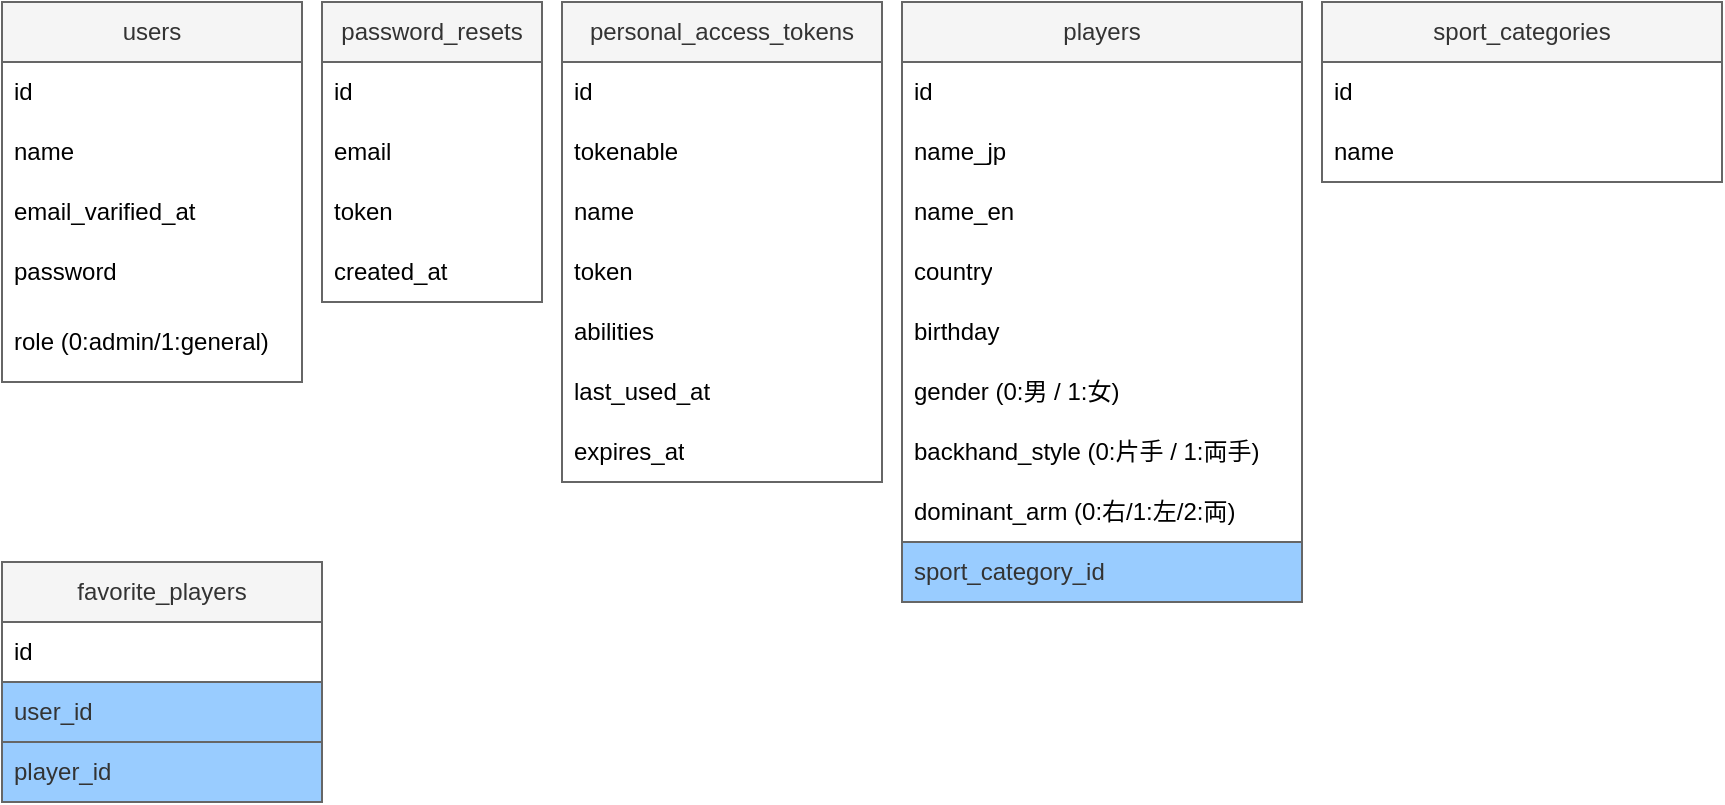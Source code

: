 <mxfile>
    <diagram id="KUt-hgRuFy8eg9zBYdGL" name="ページ1">
        <mxGraphModel dx="800" dy="1131" grid="1" gridSize="10" guides="1" tooltips="1" connect="1" arrows="1" fold="1" page="1" pageScale="1" pageWidth="827" pageHeight="1169" background="#ffffff" math="0" shadow="0">
            <root>
                <mxCell id="0"/>
                <mxCell id="1" parent="0"/>
                <mxCell id="7" value="users" style="swimlane;fontStyle=0;childLayout=stackLayout;horizontal=1;startSize=30;horizontalStack=0;resizeParent=1;resizeParentMax=0;resizeLast=0;collapsible=1;marginBottom=0;whiteSpace=wrap;html=1;fillStyle=auto;labelBackgroundColor=none;fillColor=#f5f5f5;fontColor=#333333;strokeColor=#666666;" parent="1" vertex="1">
                    <mxGeometry x="10" y="80" width="150" height="190" as="geometry"/>
                </mxCell>
                <mxCell id="8" value="id" style="text;strokeColor=none;fillColor=none;align=left;verticalAlign=middle;spacingLeft=4;spacingRight=4;overflow=hidden;points=[[0,0.5],[1,0.5]];portConstraint=eastwest;rotatable=0;whiteSpace=wrap;html=1;fontColor=#000000;" parent="7" vertex="1">
                    <mxGeometry y="30" width="150" height="30" as="geometry"/>
                </mxCell>
                <mxCell id="9" value="name" style="text;strokeColor=none;fillColor=none;align=left;verticalAlign=middle;spacingLeft=4;spacingRight=4;overflow=hidden;points=[[0,0.5],[1,0.5]];portConstraint=eastwest;rotatable=0;whiteSpace=wrap;html=1;fontColor=#000000;" parent="7" vertex="1">
                    <mxGeometry y="60" width="150" height="30" as="geometry"/>
                </mxCell>
                <mxCell id="12" value="email_varified_at" style="text;strokeColor=none;fillColor=none;align=left;verticalAlign=middle;spacingLeft=4;spacingRight=4;overflow=hidden;points=[[0,0.5],[1,0.5]];portConstraint=eastwest;rotatable=0;whiteSpace=wrap;html=1;fontColor=#000000;" parent="7" vertex="1">
                    <mxGeometry y="90" width="150" height="30" as="geometry"/>
                </mxCell>
                <mxCell id="11" value="password" style="text;strokeColor=none;fillColor=none;align=left;verticalAlign=middle;spacingLeft=4;spacingRight=4;overflow=hidden;points=[[0,0.5],[1,0.5]];portConstraint=eastwest;rotatable=0;whiteSpace=wrap;html=1;fontColor=#000000;" parent="7" vertex="1">
                    <mxGeometry y="120" width="150" height="30" as="geometry"/>
                </mxCell>
                <mxCell id="13" value="role (0:admin/1:general)" style="text;strokeColor=none;fillColor=none;align=left;verticalAlign=middle;spacingLeft=4;spacingRight=4;overflow=hidden;points=[[0,0.5],[1,0.5]];portConstraint=eastwest;rotatable=0;whiteSpace=wrap;html=1;fontColor=#000000;" parent="7" vertex="1">
                    <mxGeometry y="150" width="150" height="40" as="geometry"/>
                </mxCell>
                <mxCell id="14" value="password_resets" style="swimlane;fontStyle=0;childLayout=stackLayout;horizontal=1;startSize=30;horizontalStack=0;resizeParent=1;resizeParentMax=0;resizeLast=0;collapsible=1;marginBottom=0;whiteSpace=wrap;html=1;fillStyle=auto;labelBackgroundColor=none;fillColor=#f5f5f5;fontColor=#333333;strokeColor=#666666;" parent="1" vertex="1">
                    <mxGeometry x="170" y="80" width="110" height="150" as="geometry"/>
                </mxCell>
                <mxCell id="15" value="id" style="text;strokeColor=none;fillColor=none;align=left;verticalAlign=middle;spacingLeft=4;spacingRight=4;overflow=hidden;points=[[0,0.5],[1,0.5]];portConstraint=eastwest;rotatable=0;whiteSpace=wrap;html=1;fontColor=#000000;" parent="14" vertex="1">
                    <mxGeometry y="30" width="110" height="30" as="geometry"/>
                </mxCell>
                <mxCell id="16" value="email" style="text;strokeColor=none;fillColor=none;align=left;verticalAlign=middle;spacingLeft=4;spacingRight=4;overflow=hidden;points=[[0,0.5],[1,0.5]];portConstraint=eastwest;rotatable=0;whiteSpace=wrap;html=1;fontColor=#000000;" parent="14" vertex="1">
                    <mxGeometry y="60" width="110" height="30" as="geometry"/>
                </mxCell>
                <mxCell id="17" value="token" style="text;strokeColor=none;fillColor=none;align=left;verticalAlign=middle;spacingLeft=4;spacingRight=4;overflow=hidden;points=[[0,0.5],[1,0.5]];portConstraint=eastwest;rotatable=0;whiteSpace=wrap;html=1;fontColor=#000000;" parent="14" vertex="1">
                    <mxGeometry y="90" width="110" height="30" as="geometry"/>
                </mxCell>
                <mxCell id="18" value="created_at" style="text;strokeColor=none;fillColor=none;align=left;verticalAlign=middle;spacingLeft=4;spacingRight=4;overflow=hidden;points=[[0,0.5],[1,0.5]];portConstraint=eastwest;rotatable=0;whiteSpace=wrap;html=1;fontColor=#000000;" parent="14" vertex="1">
                    <mxGeometry y="120" width="110" height="30" as="geometry"/>
                </mxCell>
                <mxCell id="20" value="personal_access_tokens" style="swimlane;fontStyle=0;childLayout=stackLayout;horizontal=1;startSize=30;horizontalStack=0;resizeParent=1;resizeParentMax=0;resizeLast=0;collapsible=1;marginBottom=0;whiteSpace=wrap;html=1;fillStyle=auto;labelBackgroundColor=none;fillColor=#f5f5f5;fontColor=#333333;strokeColor=#666666;" parent="1" vertex="1">
                    <mxGeometry x="290" y="80" width="160" height="240" as="geometry"/>
                </mxCell>
                <mxCell id="21" value="id" style="text;strokeColor=none;fillColor=none;align=left;verticalAlign=middle;spacingLeft=4;spacingRight=4;overflow=hidden;points=[[0,0.5],[1,0.5]];portConstraint=eastwest;rotatable=0;whiteSpace=wrap;html=1;fontColor=#000000;" parent="20" vertex="1">
                    <mxGeometry y="30" width="160" height="30" as="geometry"/>
                </mxCell>
                <mxCell id="22" value="tokenable" style="text;strokeColor=none;fillColor=none;align=left;verticalAlign=middle;spacingLeft=4;spacingRight=4;overflow=hidden;points=[[0,0.5],[1,0.5]];portConstraint=eastwest;rotatable=0;whiteSpace=wrap;html=1;fontColor=#000000;" parent="20" vertex="1">
                    <mxGeometry y="60" width="160" height="30" as="geometry"/>
                </mxCell>
                <mxCell id="24" value="name" style="text;strokeColor=none;fillColor=none;align=left;verticalAlign=middle;spacingLeft=4;spacingRight=4;overflow=hidden;points=[[0,0.5],[1,0.5]];portConstraint=eastwest;rotatable=0;whiteSpace=wrap;html=1;fontColor=#000000;" parent="20" vertex="1">
                    <mxGeometry y="90" width="160" height="30" as="geometry"/>
                </mxCell>
                <mxCell id="27" value="token" style="text;strokeColor=none;fillColor=none;align=left;verticalAlign=middle;spacingLeft=4;spacingRight=4;overflow=hidden;points=[[0,0.5],[1,0.5]];portConstraint=eastwest;rotatable=0;whiteSpace=wrap;html=1;fontColor=#000000;" parent="20" vertex="1">
                    <mxGeometry y="120" width="160" height="30" as="geometry"/>
                </mxCell>
                <mxCell id="23" value="abilities" style="text;strokeColor=none;fillColor=none;align=left;verticalAlign=middle;spacingLeft=4;spacingRight=4;overflow=hidden;points=[[0,0.5],[1,0.5]];portConstraint=eastwest;rotatable=0;whiteSpace=wrap;html=1;fontColor=#000000;" parent="20" vertex="1">
                    <mxGeometry y="150" width="160" height="30" as="geometry"/>
                </mxCell>
                <mxCell id="28" value="last_used_at" style="text;strokeColor=none;fillColor=none;align=left;verticalAlign=middle;spacingLeft=4;spacingRight=4;overflow=hidden;points=[[0,0.5],[1,0.5]];portConstraint=eastwest;rotatable=0;whiteSpace=wrap;html=1;fontColor=#000000;" parent="20" vertex="1">
                    <mxGeometry y="180" width="160" height="30" as="geometry"/>
                </mxCell>
                <mxCell id="29" value="expires_at" style="text;strokeColor=none;fillColor=none;align=left;verticalAlign=middle;spacingLeft=4;spacingRight=4;overflow=hidden;points=[[0,0.5],[1,0.5]];portConstraint=eastwest;rotatable=0;whiteSpace=wrap;html=1;fontColor=#000000;" parent="20" vertex="1">
                    <mxGeometry y="210" width="160" height="30" as="geometry"/>
                </mxCell>
                <mxCell id="30" value="players" style="swimlane;fontStyle=0;childLayout=stackLayout;horizontal=1;startSize=30;horizontalStack=0;resizeParent=1;resizeParentMax=0;resizeLast=0;collapsible=1;marginBottom=0;whiteSpace=wrap;html=1;fillStyle=auto;labelBackgroundColor=none;fillColor=#f5f5f5;fontColor=#333333;strokeColor=#666666;" parent="1" vertex="1">
                    <mxGeometry x="460" y="80" width="200" height="300" as="geometry"/>
                </mxCell>
                <mxCell id="31" value="id" style="text;strokeColor=none;fillColor=none;align=left;verticalAlign=middle;spacingLeft=4;spacingRight=4;overflow=hidden;points=[[0,0.5],[1,0.5]];portConstraint=eastwest;rotatable=0;whiteSpace=wrap;html=1;fontColor=#000000;" parent="30" vertex="1">
                    <mxGeometry y="30" width="200" height="30" as="geometry"/>
                </mxCell>
                <mxCell id="32" value="name_jp" style="text;strokeColor=none;fillColor=none;align=left;verticalAlign=middle;spacingLeft=4;spacingRight=4;overflow=hidden;points=[[0,0.5],[1,0.5]];portConstraint=eastwest;rotatable=0;whiteSpace=wrap;html=1;fontColor=#000000;" parent="30" vertex="1">
                    <mxGeometry y="60" width="200" height="30" as="geometry"/>
                </mxCell>
                <mxCell id="33" value="name_en" style="text;strokeColor=none;fillColor=none;align=left;verticalAlign=middle;spacingLeft=4;spacingRight=4;overflow=hidden;points=[[0,0.5],[1,0.5]];portConstraint=eastwest;rotatable=0;whiteSpace=wrap;html=1;fontColor=#000000;" parent="30" vertex="1">
                    <mxGeometry y="90" width="200" height="30" as="geometry"/>
                </mxCell>
                <mxCell id="34" value="country" style="text;strokeColor=none;fillColor=none;align=left;verticalAlign=middle;spacingLeft=4;spacingRight=4;overflow=hidden;points=[[0,0.5],[1,0.5]];portConstraint=eastwest;rotatable=0;whiteSpace=wrap;html=1;fontColor=#000000;" parent="30" vertex="1">
                    <mxGeometry y="120" width="200" height="30" as="geometry"/>
                </mxCell>
                <mxCell id="35" value="birthday" style="text;strokeColor=none;fillColor=none;align=left;verticalAlign=middle;spacingLeft=4;spacingRight=4;overflow=hidden;points=[[0,0.5],[1,0.5]];portConstraint=eastwest;rotatable=0;whiteSpace=wrap;html=1;fontColor=#000000;" parent="30" vertex="1">
                    <mxGeometry y="150" width="200" height="30" as="geometry"/>
                </mxCell>
                <mxCell id="38" value="gender (0:男 / 1:女)" style="text;strokeColor=none;fillColor=none;align=left;verticalAlign=middle;spacingLeft=4;spacingRight=4;overflow=hidden;points=[[0,0.5],[1,0.5]];portConstraint=eastwest;rotatable=0;whiteSpace=wrap;html=1;fontColor=#000000;" parent="30" vertex="1">
                    <mxGeometry y="180" width="200" height="30" as="geometry"/>
                </mxCell>
                <mxCell id="43" value="backhand_style (0:片手 / 1:両手)" style="text;strokeColor=none;fillColor=none;align=left;verticalAlign=middle;spacingLeft=4;spacingRight=4;overflow=hidden;points=[[0,0.5],[1,0.5]];portConstraint=eastwest;rotatable=0;whiteSpace=wrap;html=1;fontColor=#000000;" vertex="1" parent="30">
                    <mxGeometry y="210" width="200" height="30" as="geometry"/>
                </mxCell>
                <mxCell id="52" value="dominant_arm (0:右/1:左/2:両)" style="text;strokeColor=none;fillColor=none;align=left;verticalAlign=middle;spacingLeft=4;spacingRight=4;overflow=hidden;points=[[0,0.5],[1,0.5]];portConstraint=eastwest;rotatable=0;whiteSpace=wrap;html=1;fontColor=#000000;" vertex="1" parent="30">
                    <mxGeometry y="240" width="200" height="30" as="geometry"/>
                </mxCell>
                <mxCell id="53" value="sport_category_id" style="text;strokeColor=#666666;fillColor=#99CCFF;align=left;verticalAlign=middle;spacingLeft=4;spacingRight=4;overflow=hidden;points=[[0,0.5],[1,0.5]];portConstraint=eastwest;rotatable=0;whiteSpace=wrap;html=1;fontColor=#333333;" vertex="1" parent="30">
                    <mxGeometry y="270" width="200" height="30" as="geometry"/>
                </mxCell>
                <mxCell id="39" value="favorite_players" style="swimlane;fontStyle=0;childLayout=stackLayout;horizontal=1;startSize=30;horizontalStack=0;resizeParent=1;resizeParentMax=0;resizeLast=0;collapsible=1;marginBottom=0;whiteSpace=wrap;html=1;fillStyle=auto;labelBackgroundColor=none;fillColor=#f5f5f5;fontColor=#333333;strokeColor=#666666;" parent="1" vertex="1">
                    <mxGeometry x="10" y="360" width="160" height="120" as="geometry"/>
                </mxCell>
                <mxCell id="40" value="id" style="text;strokeColor=none;fillColor=none;align=left;verticalAlign=middle;spacingLeft=4;spacingRight=4;overflow=hidden;points=[[0,0.5],[1,0.5]];portConstraint=eastwest;rotatable=0;whiteSpace=wrap;html=1;fontColor=#000000;" parent="39" vertex="1">
                    <mxGeometry y="30" width="160" height="30" as="geometry"/>
                </mxCell>
                <mxCell id="41" value="user_id" style="text;strokeColor=#666666;fillColor=#99CCFF;align=left;verticalAlign=middle;spacingLeft=4;spacingRight=4;overflow=hidden;points=[[0,0.5],[1,0.5]];portConstraint=eastwest;rotatable=0;whiteSpace=wrap;html=1;fontColor=#333333;" parent="39" vertex="1">
                    <mxGeometry y="60" width="160" height="30" as="geometry"/>
                </mxCell>
                <mxCell id="42" value="player_id" style="text;align=left;verticalAlign=middle;spacingLeft=4;spacingRight=4;overflow=hidden;points=[[0,0.5],[1,0.5]];portConstraint=eastwest;rotatable=0;whiteSpace=wrap;html=1;fillColor=#99CCFF;strokeColor=#666666;fontColor=#333333;" parent="39" vertex="1">
                    <mxGeometry y="90" width="160" height="30" as="geometry"/>
                </mxCell>
                <mxCell id="44" value="sport_categories" style="swimlane;fontStyle=0;childLayout=stackLayout;horizontal=1;startSize=30;horizontalStack=0;resizeParent=1;resizeParentMax=0;resizeLast=0;collapsible=1;marginBottom=0;whiteSpace=wrap;html=1;fillStyle=auto;labelBackgroundColor=none;fillColor=#f5f5f5;fontColor=#333333;strokeColor=#666666;" vertex="1" parent="1">
                    <mxGeometry x="670" y="80" width="200" height="90" as="geometry"/>
                </mxCell>
                <mxCell id="45" value="id" style="text;strokeColor=none;fillColor=none;align=left;verticalAlign=middle;spacingLeft=4;spacingRight=4;overflow=hidden;points=[[0,0.5],[1,0.5]];portConstraint=eastwest;rotatable=0;whiteSpace=wrap;html=1;fontColor=#000000;" vertex="1" parent="44">
                    <mxGeometry y="30" width="200" height="30" as="geometry"/>
                </mxCell>
                <mxCell id="46" value="name" style="text;strokeColor=none;fillColor=none;align=left;verticalAlign=middle;spacingLeft=4;spacingRight=4;overflow=hidden;points=[[0,0.5],[1,0.5]];portConstraint=eastwest;rotatable=0;whiteSpace=wrap;html=1;fontColor=#000000;" vertex="1" parent="44">
                    <mxGeometry y="60" width="200" height="30" as="geometry"/>
                </mxCell>
            </root>
        </mxGraphModel>
    </diagram>
</mxfile>